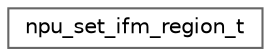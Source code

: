 digraph "Graphical Class Hierarchy"
{
 // LATEX_PDF_SIZE
  bgcolor="transparent";
  edge [fontname=Helvetica,fontsize=10,labelfontname=Helvetica,labelfontsize=10];
  node [fontname=Helvetica,fontsize=10,shape=box,height=0.2,width=0.4];
  rankdir="LR";
  Node0 [id="Node000000",label="npu_set_ifm_region_t",height=0.2,width=0.4,color="grey40", fillcolor="white", style="filled",URL="$structnpu__set__ifm__region__t.html",tooltip=" "];
}
